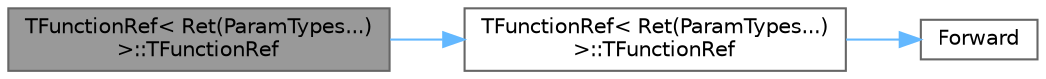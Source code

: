 digraph "TFunctionRef&lt; Ret(ParamTypes...)&gt;::TFunctionRef"
{
 // INTERACTIVE_SVG=YES
 // LATEX_PDF_SIZE
  bgcolor="transparent";
  edge [fontname=Helvetica,fontsize=10,labelfontname=Helvetica,labelfontsize=10];
  node [fontname=Helvetica,fontsize=10,shape=box,height=0.2,width=0.4];
  rankdir="LR";
  Node1 [id="Node000001",label="TFunctionRef\< Ret(ParamTypes...)\l\>::TFunctionRef",height=0.2,width=0.4,color="gray40", fillcolor="grey60", style="filled", fontcolor="black",tooltip=" "];
  Node1 -> Node2 [id="edge1_Node000001_Node000002",color="steelblue1",style="solid",tooltip=" "];
  Node2 [id="Node000002",label="TFunctionRef\< Ret(ParamTypes...)\l\>::TFunctionRef",height=0.2,width=0.4,color="grey40", fillcolor="white", style="filled",URL="$da/d01/classTFunctionRef_3_01Ret_07ParamTypes_8_8_8_08_4.html#a22a8c41ff77a7d5d088b92b0f5830c70",tooltip="Constructor which binds a TFunctionRef to a callable object."];
  Node2 -> Node3 [id="edge2_Node000002_Node000003",color="steelblue1",style="solid",tooltip=" "];
  Node3 [id="Node000003",label="Forward",height=0.2,width=0.4,color="grey40", fillcolor="white", style="filled",URL="$d4/d24/UnrealTemplate_8h.html#a68f280c1d561a8899a1e9e3ea8405d00",tooltip="Forward will cast a reference to an rvalue reference."];
}
